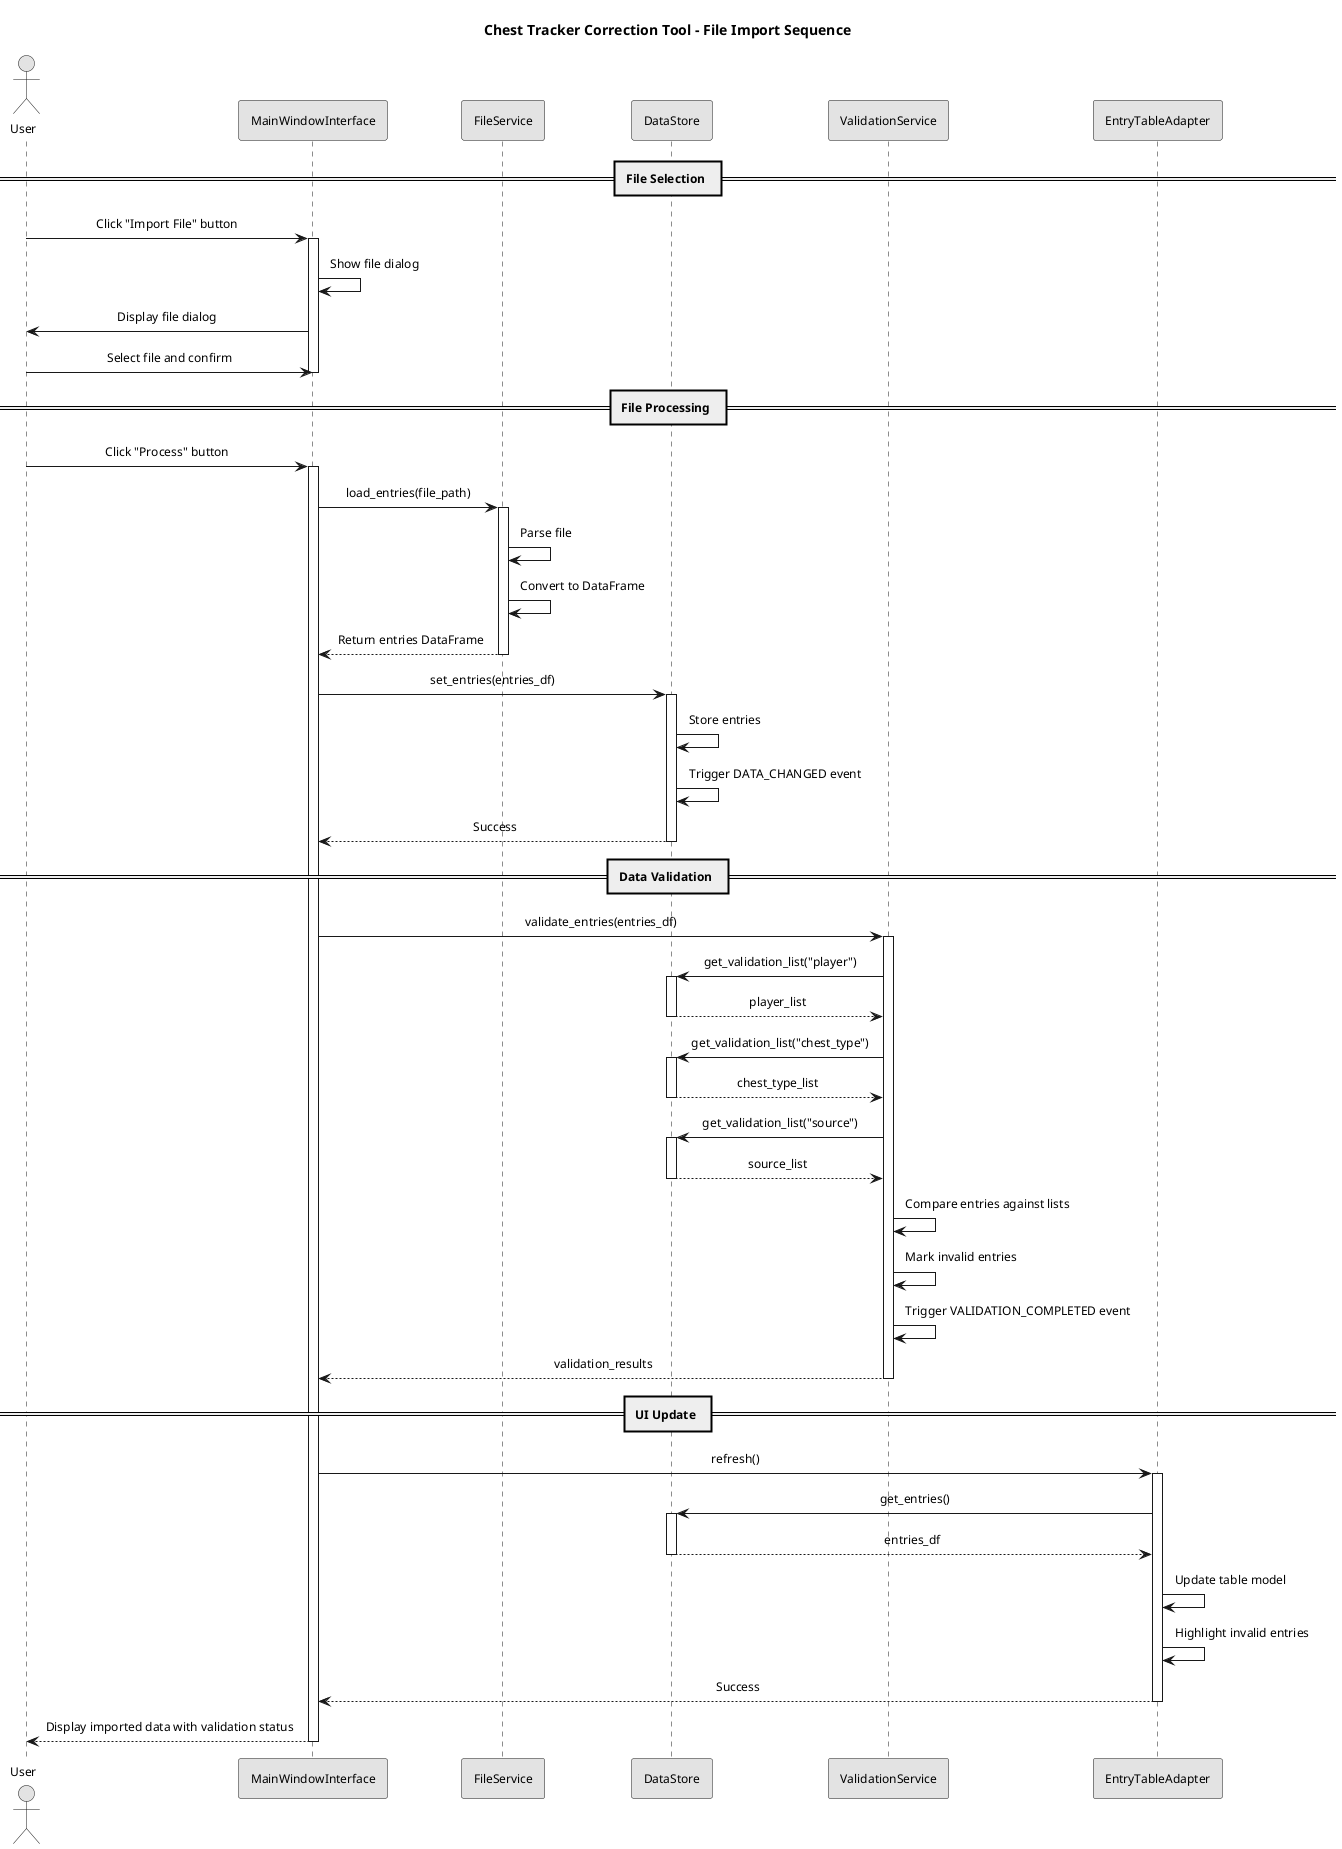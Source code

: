 @startuml File Import Sequence

' Theme and styling
skinparam monochrome true
skinparam defaultFontName Arial
skinparam defaultFontSize 12
skinparam padding 5
skinparam sequenceMessageAlign center
skinparam sequenceGroupBorderThickness 1

' Title
title Chest Tracker Correction Tool - File Import Sequence

' Participants
actor "User" as user
participant "MainWindowInterface" as main
participant "FileService" as fileService
participant "DataStore" as dataStore
participant "ValidationService" as validationService
participant "EntryTableAdapter" as tableAdapter

' Sequence
== File Selection ==
user -> main: Click "Import File" button
activate main
main -> main: Show file dialog
main -> user: Display file dialog
user -> main: Select file and confirm
deactivate main

== File Processing ==
user -> main: Click "Process" button
activate main
main -> fileService: load_entries(file_path)
activate fileService
fileService -> fileService: Parse file
fileService -> fileService: Convert to DataFrame
fileService --> main: Return entries DataFrame
deactivate fileService

main -> dataStore: set_entries(entries_df)
activate dataStore
dataStore -> dataStore: Store entries
dataStore -> dataStore: Trigger DATA_CHANGED event
dataStore --> main: Success
deactivate dataStore

== Data Validation ==
main -> validationService: validate_entries(entries_df)
activate validationService
validationService -> dataStore: get_validation_list("player")
activate dataStore
dataStore --> validationService: player_list
deactivate dataStore
validationService -> dataStore: get_validation_list("chest_type")
activate dataStore
dataStore --> validationService: chest_type_list
deactivate dataStore
validationService -> dataStore: get_validation_list("source")
activate dataStore
dataStore --> validationService: source_list
deactivate dataStore

validationService -> validationService: Compare entries against lists
validationService -> validationService: Mark invalid entries
validationService -> validationService: Trigger VALIDATION_COMPLETED event
validationService --> main: validation_results
deactivate validationService

== UI Update ==
main -> tableAdapter: refresh()
activate tableAdapter
tableAdapter -> dataStore: get_entries()
activate dataStore
dataStore --> tableAdapter: entries_df
deactivate dataStore
tableAdapter -> tableAdapter: Update table model
tableAdapter -> tableAdapter: Highlight invalid entries
tableAdapter --> main: Success
deactivate tableAdapter

main --> user: Display imported data with validation status
deactivate main

@enduml 